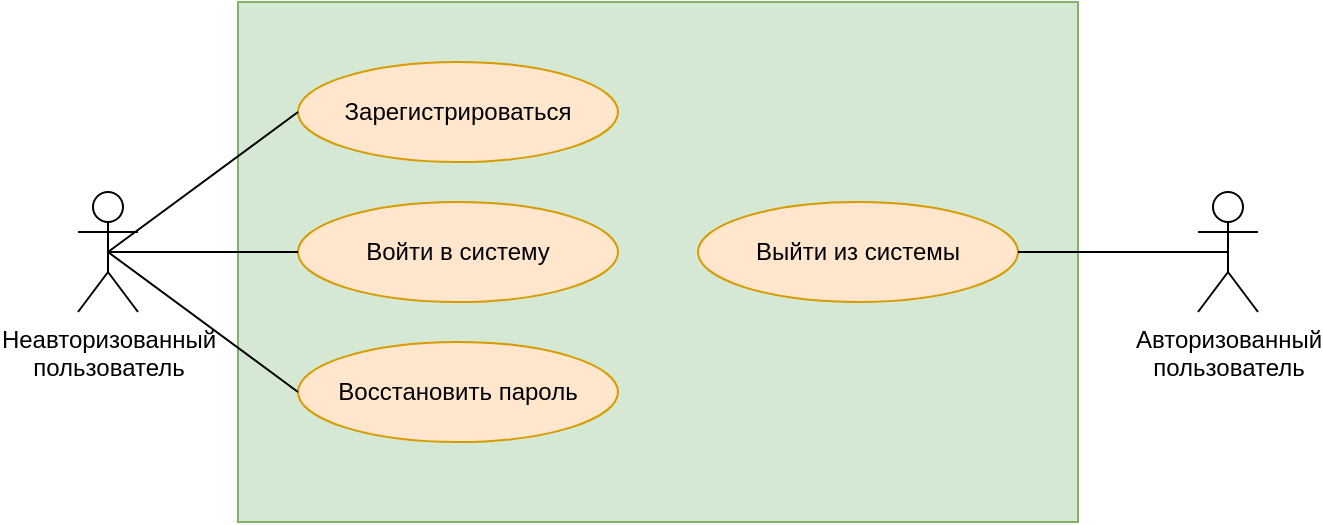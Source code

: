 <mxfile version="23.0.2" type="device">
  <diagram name="Страница — 1" id="TbsggRi9A-KJWEO2lp-_">
    <mxGraphModel dx="1221" dy="823" grid="1" gridSize="10" guides="1" tooltips="1" connect="1" arrows="1" fold="1" page="1" pageScale="1" pageWidth="827" pageHeight="1169" math="0" shadow="0">
      <root>
        <mxCell id="0" />
        <mxCell id="1" parent="0" />
        <mxCell id="T-vivkNuzFImTQ-fA0yE-8" value="" style="rounded=0;whiteSpace=wrap;html=1;fillColor=#d5e8d4;strokeColor=#82b366;" parent="1" vertex="1">
          <mxGeometry x="130" y="190" width="420" height="260" as="geometry" />
        </mxCell>
        <mxCell id="T-vivkNuzFImTQ-fA0yE-1" value="Зарегистрироваться" style="ellipse;whiteSpace=wrap;html=1;fillColor=#ffe6cc;strokeColor=#d79b00;" parent="1" vertex="1">
          <mxGeometry x="160" y="220" width="160" height="50" as="geometry" />
        </mxCell>
        <mxCell id="T-vivkNuzFImTQ-fA0yE-3" value="Войти в систему" style="ellipse;whiteSpace=wrap;html=1;fillColor=#ffe6cc;strokeColor=#d79b00;" parent="1" vertex="1">
          <mxGeometry x="160" y="290" width="160" height="50" as="geometry" />
        </mxCell>
        <mxCell id="T-vivkNuzFImTQ-fA0yE-4" value="Восстановить пароль" style="ellipse;whiteSpace=wrap;html=1;fillColor=#ffe6cc;strokeColor=#d79b00;" parent="1" vertex="1">
          <mxGeometry x="160" y="360" width="160" height="50" as="geometry" />
        </mxCell>
        <mxCell id="T-vivkNuzFImTQ-fA0yE-5" value="Неавторизованный&lt;br&gt;пользователь" style="shape=umlActor;verticalLabelPosition=bottom;verticalAlign=top;html=1;outlineConnect=0;" parent="1" vertex="1">
          <mxGeometry x="50" y="285" width="30" height="60" as="geometry" />
        </mxCell>
        <mxCell id="T-vivkNuzFImTQ-fA0yE-6" value="Выйти из системы" style="ellipse;whiteSpace=wrap;html=1;fillColor=#ffe6cc;strokeColor=#d79b00;" parent="1" vertex="1">
          <mxGeometry x="360" y="290" width="160" height="50" as="geometry" />
        </mxCell>
        <mxCell id="T-vivkNuzFImTQ-fA0yE-9" value="Авторизованный&lt;br&gt;пользователь" style="shape=umlActor;verticalLabelPosition=bottom;verticalAlign=top;html=1;outlineConnect=0;" parent="1" vertex="1">
          <mxGeometry x="610" y="285" width="30" height="60" as="geometry" />
        </mxCell>
        <mxCell id="T-vivkNuzFImTQ-fA0yE-10" value="" style="endArrow=none;html=1;rounded=0;exitX=0.5;exitY=0.5;exitDx=0;exitDy=0;exitPerimeter=0;entryX=0;entryY=0.5;entryDx=0;entryDy=0;" parent="1" source="T-vivkNuzFImTQ-fA0yE-5" target="T-vivkNuzFImTQ-fA0yE-1" edge="1">
          <mxGeometry width="50" height="50" relative="1" as="geometry">
            <mxPoint x="350" y="470" as="sourcePoint" />
            <mxPoint x="400" y="420" as="targetPoint" />
          </mxGeometry>
        </mxCell>
        <mxCell id="T-vivkNuzFImTQ-fA0yE-11" value="" style="endArrow=none;html=1;rounded=0;exitX=0.5;exitY=0.5;exitDx=0;exitDy=0;exitPerimeter=0;entryX=0;entryY=0.5;entryDx=0;entryDy=0;" parent="1" source="T-vivkNuzFImTQ-fA0yE-5" target="T-vivkNuzFImTQ-fA0yE-3" edge="1">
          <mxGeometry width="50" height="50" relative="1" as="geometry">
            <mxPoint x="75" y="325" as="sourcePoint" />
            <mxPoint x="170" y="255" as="targetPoint" />
          </mxGeometry>
        </mxCell>
        <mxCell id="T-vivkNuzFImTQ-fA0yE-12" value="" style="endArrow=none;html=1;rounded=0;exitX=0.5;exitY=0.5;exitDx=0;exitDy=0;exitPerimeter=0;entryX=0;entryY=0.5;entryDx=0;entryDy=0;" parent="1" source="T-vivkNuzFImTQ-fA0yE-5" target="T-vivkNuzFImTQ-fA0yE-4" edge="1">
          <mxGeometry width="50" height="50" relative="1" as="geometry">
            <mxPoint x="75" y="325" as="sourcePoint" />
            <mxPoint x="170" y="325" as="targetPoint" />
          </mxGeometry>
        </mxCell>
        <mxCell id="T-vivkNuzFImTQ-fA0yE-13" value="" style="endArrow=none;html=1;rounded=0;exitX=0.5;exitY=0.5;exitDx=0;exitDy=0;exitPerimeter=0;entryX=1;entryY=0.5;entryDx=0;entryDy=0;" parent="1" source="T-vivkNuzFImTQ-fA0yE-9" target="T-vivkNuzFImTQ-fA0yE-6" edge="1">
          <mxGeometry width="50" height="50" relative="1" as="geometry">
            <mxPoint x="75" y="325" as="sourcePoint" />
            <mxPoint x="170" y="395" as="targetPoint" />
          </mxGeometry>
        </mxCell>
      </root>
    </mxGraphModel>
  </diagram>
</mxfile>
